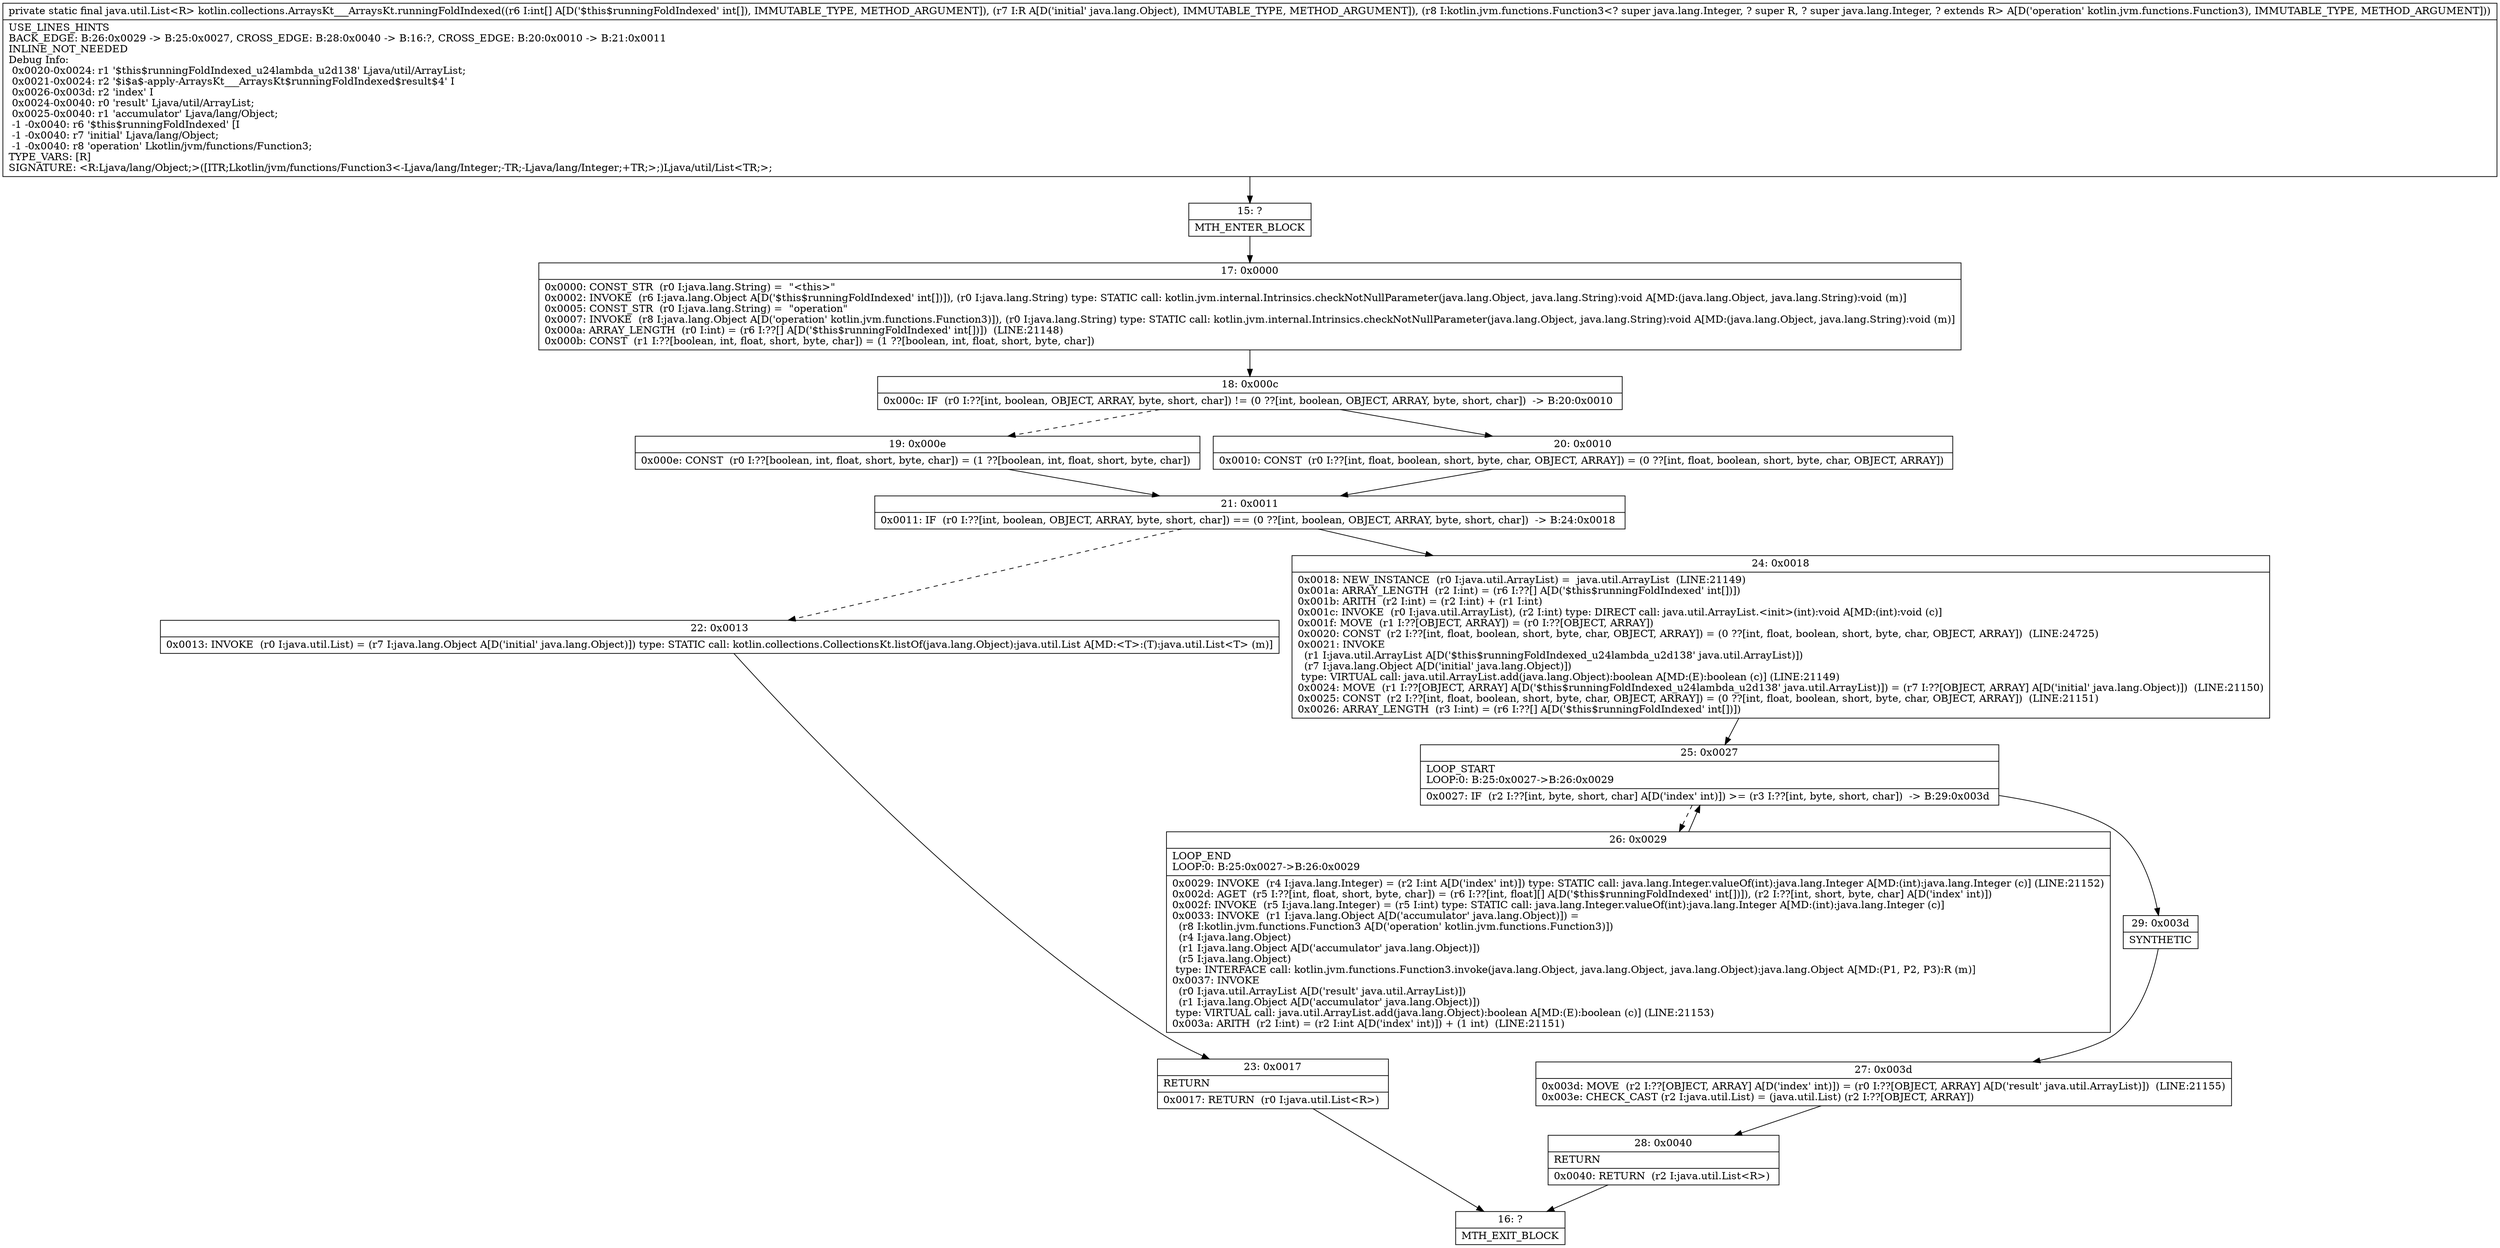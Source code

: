digraph "CFG forkotlin.collections.ArraysKt___ArraysKt.runningFoldIndexed([ILjava\/lang\/Object;Lkotlin\/jvm\/functions\/Function3;)Ljava\/util\/List;" {
Node_15 [shape=record,label="{15\:\ ?|MTH_ENTER_BLOCK\l}"];
Node_17 [shape=record,label="{17\:\ 0x0000|0x0000: CONST_STR  (r0 I:java.lang.String) =  \"\<this\>\" \l0x0002: INVOKE  (r6 I:java.lang.Object A[D('$this$runningFoldIndexed' int[])]), (r0 I:java.lang.String) type: STATIC call: kotlin.jvm.internal.Intrinsics.checkNotNullParameter(java.lang.Object, java.lang.String):void A[MD:(java.lang.Object, java.lang.String):void (m)]\l0x0005: CONST_STR  (r0 I:java.lang.String) =  \"operation\" \l0x0007: INVOKE  (r8 I:java.lang.Object A[D('operation' kotlin.jvm.functions.Function3)]), (r0 I:java.lang.String) type: STATIC call: kotlin.jvm.internal.Intrinsics.checkNotNullParameter(java.lang.Object, java.lang.String):void A[MD:(java.lang.Object, java.lang.String):void (m)]\l0x000a: ARRAY_LENGTH  (r0 I:int) = (r6 I:??[] A[D('$this$runningFoldIndexed' int[])])  (LINE:21148)\l0x000b: CONST  (r1 I:??[boolean, int, float, short, byte, char]) = (1 ??[boolean, int, float, short, byte, char]) \l}"];
Node_18 [shape=record,label="{18\:\ 0x000c|0x000c: IF  (r0 I:??[int, boolean, OBJECT, ARRAY, byte, short, char]) != (0 ??[int, boolean, OBJECT, ARRAY, byte, short, char])  \-\> B:20:0x0010 \l}"];
Node_19 [shape=record,label="{19\:\ 0x000e|0x000e: CONST  (r0 I:??[boolean, int, float, short, byte, char]) = (1 ??[boolean, int, float, short, byte, char]) \l}"];
Node_21 [shape=record,label="{21\:\ 0x0011|0x0011: IF  (r0 I:??[int, boolean, OBJECT, ARRAY, byte, short, char]) == (0 ??[int, boolean, OBJECT, ARRAY, byte, short, char])  \-\> B:24:0x0018 \l}"];
Node_22 [shape=record,label="{22\:\ 0x0013|0x0013: INVOKE  (r0 I:java.util.List) = (r7 I:java.lang.Object A[D('initial' java.lang.Object)]) type: STATIC call: kotlin.collections.CollectionsKt.listOf(java.lang.Object):java.util.List A[MD:\<T\>:(T):java.util.List\<T\> (m)]\l}"];
Node_23 [shape=record,label="{23\:\ 0x0017|RETURN\l|0x0017: RETURN  (r0 I:java.util.List\<R\>) \l}"];
Node_16 [shape=record,label="{16\:\ ?|MTH_EXIT_BLOCK\l}"];
Node_24 [shape=record,label="{24\:\ 0x0018|0x0018: NEW_INSTANCE  (r0 I:java.util.ArrayList) =  java.util.ArrayList  (LINE:21149)\l0x001a: ARRAY_LENGTH  (r2 I:int) = (r6 I:??[] A[D('$this$runningFoldIndexed' int[])]) \l0x001b: ARITH  (r2 I:int) = (r2 I:int) + (r1 I:int) \l0x001c: INVOKE  (r0 I:java.util.ArrayList), (r2 I:int) type: DIRECT call: java.util.ArrayList.\<init\>(int):void A[MD:(int):void (c)]\l0x001f: MOVE  (r1 I:??[OBJECT, ARRAY]) = (r0 I:??[OBJECT, ARRAY]) \l0x0020: CONST  (r2 I:??[int, float, boolean, short, byte, char, OBJECT, ARRAY]) = (0 ??[int, float, boolean, short, byte, char, OBJECT, ARRAY])  (LINE:24725)\l0x0021: INVOKE  \l  (r1 I:java.util.ArrayList A[D('$this$runningFoldIndexed_u24lambda_u2d138' java.util.ArrayList)])\l  (r7 I:java.lang.Object A[D('initial' java.lang.Object)])\l type: VIRTUAL call: java.util.ArrayList.add(java.lang.Object):boolean A[MD:(E):boolean (c)] (LINE:21149)\l0x0024: MOVE  (r1 I:??[OBJECT, ARRAY] A[D('$this$runningFoldIndexed_u24lambda_u2d138' java.util.ArrayList)]) = (r7 I:??[OBJECT, ARRAY] A[D('initial' java.lang.Object)])  (LINE:21150)\l0x0025: CONST  (r2 I:??[int, float, boolean, short, byte, char, OBJECT, ARRAY]) = (0 ??[int, float, boolean, short, byte, char, OBJECT, ARRAY])  (LINE:21151)\l0x0026: ARRAY_LENGTH  (r3 I:int) = (r6 I:??[] A[D('$this$runningFoldIndexed' int[])]) \l}"];
Node_25 [shape=record,label="{25\:\ 0x0027|LOOP_START\lLOOP:0: B:25:0x0027\-\>B:26:0x0029\l|0x0027: IF  (r2 I:??[int, byte, short, char] A[D('index' int)]) \>= (r3 I:??[int, byte, short, char])  \-\> B:29:0x003d \l}"];
Node_26 [shape=record,label="{26\:\ 0x0029|LOOP_END\lLOOP:0: B:25:0x0027\-\>B:26:0x0029\l|0x0029: INVOKE  (r4 I:java.lang.Integer) = (r2 I:int A[D('index' int)]) type: STATIC call: java.lang.Integer.valueOf(int):java.lang.Integer A[MD:(int):java.lang.Integer (c)] (LINE:21152)\l0x002d: AGET  (r5 I:??[int, float, short, byte, char]) = (r6 I:??[int, float][] A[D('$this$runningFoldIndexed' int[])]), (r2 I:??[int, short, byte, char] A[D('index' int)]) \l0x002f: INVOKE  (r5 I:java.lang.Integer) = (r5 I:int) type: STATIC call: java.lang.Integer.valueOf(int):java.lang.Integer A[MD:(int):java.lang.Integer (c)]\l0x0033: INVOKE  (r1 I:java.lang.Object A[D('accumulator' java.lang.Object)]) = \l  (r8 I:kotlin.jvm.functions.Function3 A[D('operation' kotlin.jvm.functions.Function3)])\l  (r4 I:java.lang.Object)\l  (r1 I:java.lang.Object A[D('accumulator' java.lang.Object)])\l  (r5 I:java.lang.Object)\l type: INTERFACE call: kotlin.jvm.functions.Function3.invoke(java.lang.Object, java.lang.Object, java.lang.Object):java.lang.Object A[MD:(P1, P2, P3):R (m)]\l0x0037: INVOKE  \l  (r0 I:java.util.ArrayList A[D('result' java.util.ArrayList)])\l  (r1 I:java.lang.Object A[D('accumulator' java.lang.Object)])\l type: VIRTUAL call: java.util.ArrayList.add(java.lang.Object):boolean A[MD:(E):boolean (c)] (LINE:21153)\l0x003a: ARITH  (r2 I:int) = (r2 I:int A[D('index' int)]) + (1 int)  (LINE:21151)\l}"];
Node_29 [shape=record,label="{29\:\ 0x003d|SYNTHETIC\l}"];
Node_27 [shape=record,label="{27\:\ 0x003d|0x003d: MOVE  (r2 I:??[OBJECT, ARRAY] A[D('index' int)]) = (r0 I:??[OBJECT, ARRAY] A[D('result' java.util.ArrayList)])  (LINE:21155)\l0x003e: CHECK_CAST (r2 I:java.util.List) = (java.util.List) (r2 I:??[OBJECT, ARRAY]) \l}"];
Node_28 [shape=record,label="{28\:\ 0x0040|RETURN\l|0x0040: RETURN  (r2 I:java.util.List\<R\>) \l}"];
Node_20 [shape=record,label="{20\:\ 0x0010|0x0010: CONST  (r0 I:??[int, float, boolean, short, byte, char, OBJECT, ARRAY]) = (0 ??[int, float, boolean, short, byte, char, OBJECT, ARRAY]) \l}"];
MethodNode[shape=record,label="{private static final java.util.List\<R\> kotlin.collections.ArraysKt___ArraysKt.runningFoldIndexed((r6 I:int[] A[D('$this$runningFoldIndexed' int[]), IMMUTABLE_TYPE, METHOD_ARGUMENT]), (r7 I:R A[D('initial' java.lang.Object), IMMUTABLE_TYPE, METHOD_ARGUMENT]), (r8 I:kotlin.jvm.functions.Function3\<? super java.lang.Integer, ? super R, ? super java.lang.Integer, ? extends R\> A[D('operation' kotlin.jvm.functions.Function3), IMMUTABLE_TYPE, METHOD_ARGUMENT]))  | USE_LINES_HINTS\lBACK_EDGE: B:26:0x0029 \-\> B:25:0x0027, CROSS_EDGE: B:28:0x0040 \-\> B:16:?, CROSS_EDGE: B:20:0x0010 \-\> B:21:0x0011\lINLINE_NOT_NEEDED\lDebug Info:\l  0x0020\-0x0024: r1 '$this$runningFoldIndexed_u24lambda_u2d138' Ljava\/util\/ArrayList;\l  0x0021\-0x0024: r2 '$i$a$\-apply\-ArraysKt___ArraysKt$runningFoldIndexed$result$4' I\l  0x0026\-0x003d: r2 'index' I\l  0x0024\-0x0040: r0 'result' Ljava\/util\/ArrayList;\l  0x0025\-0x0040: r1 'accumulator' Ljava\/lang\/Object;\l  \-1 \-0x0040: r6 '$this$runningFoldIndexed' [I\l  \-1 \-0x0040: r7 'initial' Ljava\/lang\/Object;\l  \-1 \-0x0040: r8 'operation' Lkotlin\/jvm\/functions\/Function3;\lTYPE_VARS: [R]\lSIGNATURE: \<R:Ljava\/lang\/Object;\>([ITR;Lkotlin\/jvm\/functions\/Function3\<\-Ljava\/lang\/Integer;\-TR;\-Ljava\/lang\/Integer;+TR;\>;)Ljava\/util\/List\<TR;\>;\l}"];
MethodNode -> Node_15;Node_15 -> Node_17;
Node_17 -> Node_18;
Node_18 -> Node_19[style=dashed];
Node_18 -> Node_20;
Node_19 -> Node_21;
Node_21 -> Node_22[style=dashed];
Node_21 -> Node_24;
Node_22 -> Node_23;
Node_23 -> Node_16;
Node_24 -> Node_25;
Node_25 -> Node_26[style=dashed];
Node_25 -> Node_29;
Node_26 -> Node_25;
Node_29 -> Node_27;
Node_27 -> Node_28;
Node_28 -> Node_16;
Node_20 -> Node_21;
}


